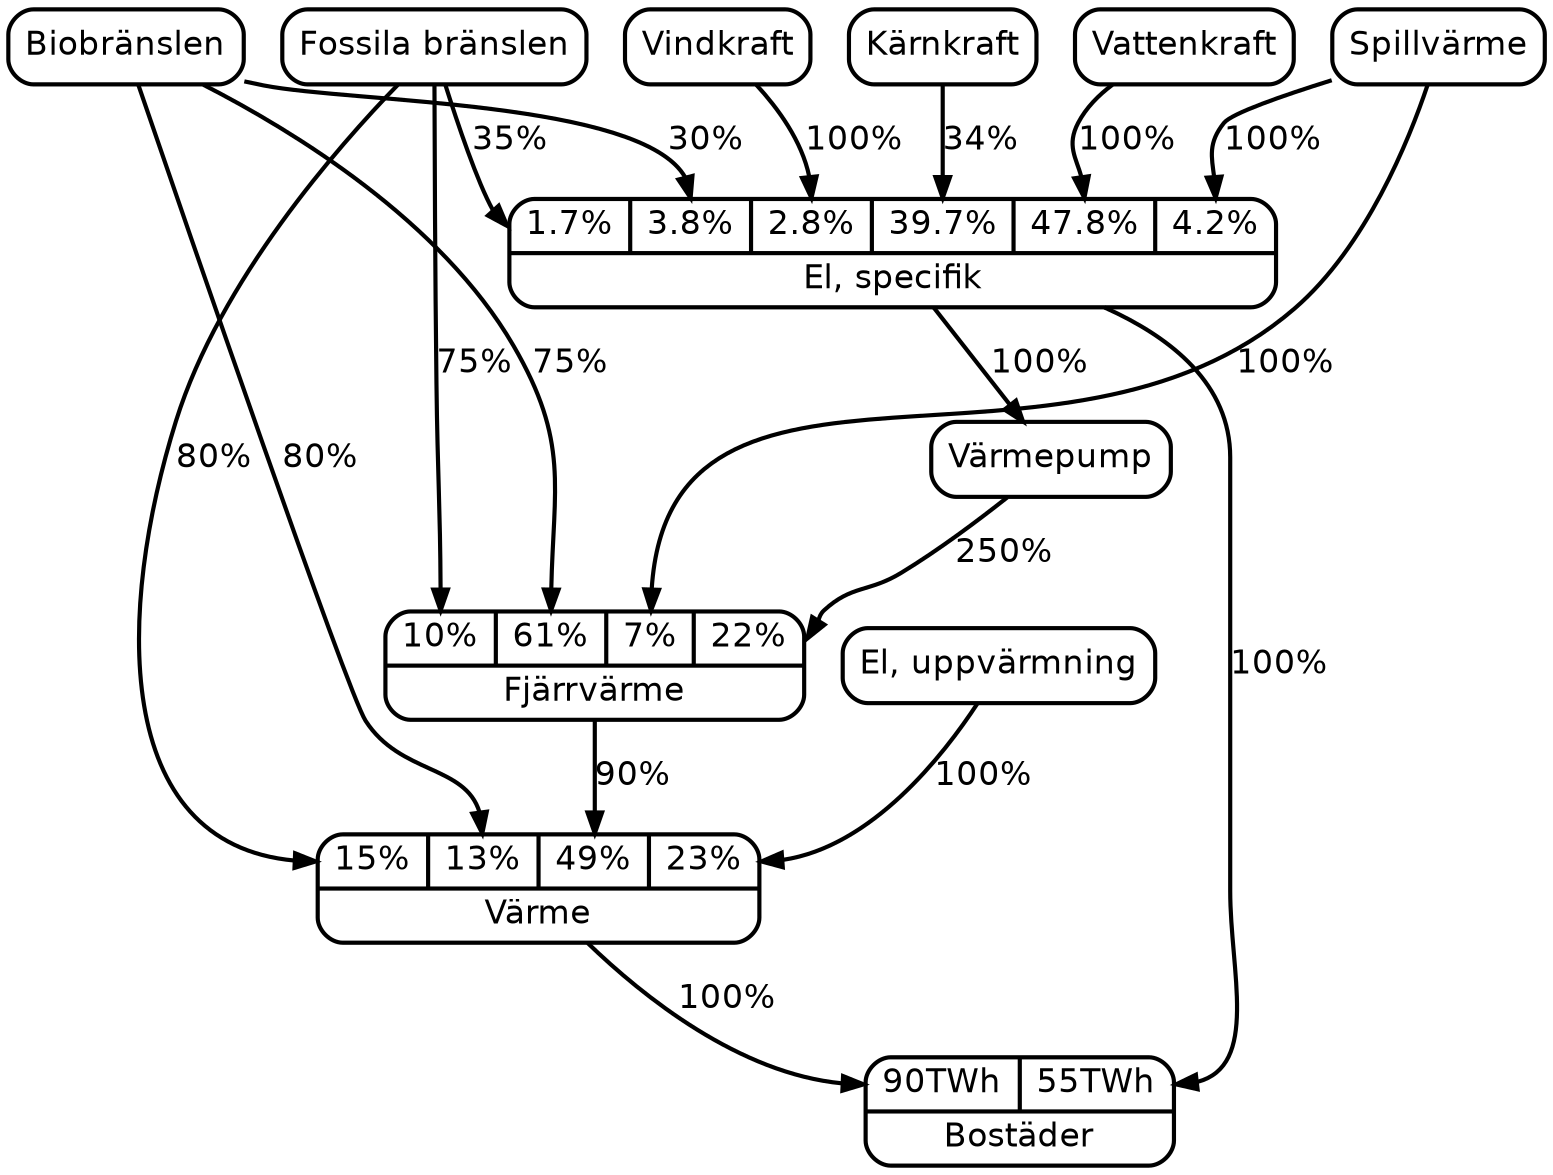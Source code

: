 digraph {
	edge [fontname="Bitstream Vera Sans",
		fontsize="16.00",
		style="bold"]

	node [fontname="Bitstream Vera Sans",
		fontsize="16.00",
		shape=Mrecord,
		style="bold,filled",
		fillcolor=white];
	edge [style=bold];

	subgraph residences {
		fossil [label = "Fossila bränslen"];
		bio [label = "Biobränslen"];
		nuclear [label = "Kärnkraft"];
		water [label = "Vattenkraft"];
		wind [label = "Vindkraft"];
		spill [label = "Spillvärme"];
		pump [label = "Värmepump"];

		district_heating [label = "{{<fossil> 10% | <bio> 61% | <spill> 7% | <pump> 22% } |Fjärrvärme}"];
		el_spec [label = "{{<fossil> 1.7% | <bio> 3.8% | <wind> 2.8% | <nuclear> 39.7% | <water> 47.8% | <spill> 4.2% } | El, specifik}"];
		el_heat [label = "El, uppvärmning"];
		heating [label ="{{<fossil> 15% | <bio> 13% | <district> 49% | <el_heat> 23%} | Värme}"];
		residences [label = "{{<heating> 90TWh | <el_spec>55TWh} | Bostäder}"];

		fossil -> district_heating:fossil [label = "75%"];
		bio -> district_heating:bio [label = "75%"];
		spill -> district_heating:spill [label = "100%"];
		pump -> district_heating:pump [label = "250%"];

		fossil -> heating:fossil [label = "80%"];
		bio -> heating:bio [label = "80%"];
		district_heating -> heating:district [label = "90%"];
		el_heat -> heating:el_heat [label = "100%"];

		heating -> residences:heating [label = "100%"];

		fossil -> el_spec:fossil [label = "35%"];
		bio -> el_spec:bio [label = "30%"];
		wind -> el_spec:wind [label = "100%"];
		nuclear -> el_spec:nuclear [label = "34%"];
		water -> el_spec:water [label = "100%"];
		spill -> el_spec:spill [label = "100%"];

		el_spec -> pump [label = "100%"];
		el_spec -> residences:el_spec [label = "100%"];
	}
}

